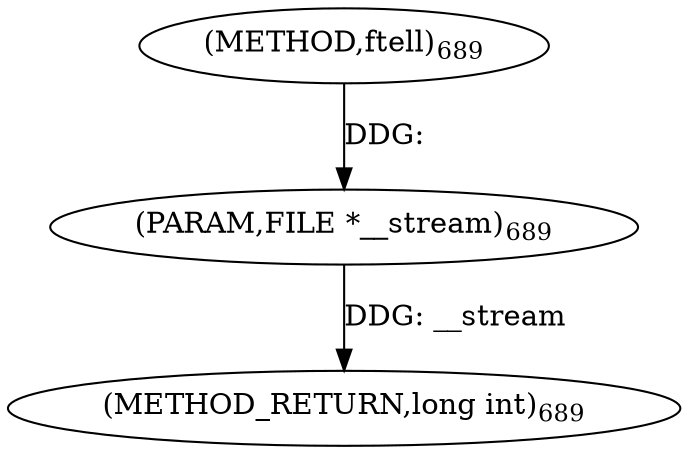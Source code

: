 digraph "ftell" {  
"73895" [label = <(METHOD,ftell)<SUB>689</SUB>> ]
"73897" [label = <(METHOD_RETURN,long int)<SUB>689</SUB>> ]
"73896" [label = <(PARAM,FILE *__stream)<SUB>689</SUB>> ]
  "73896" -> "73897"  [ label = "DDG: __stream"] 
  "73895" -> "73896"  [ label = "DDG: "] 
}
